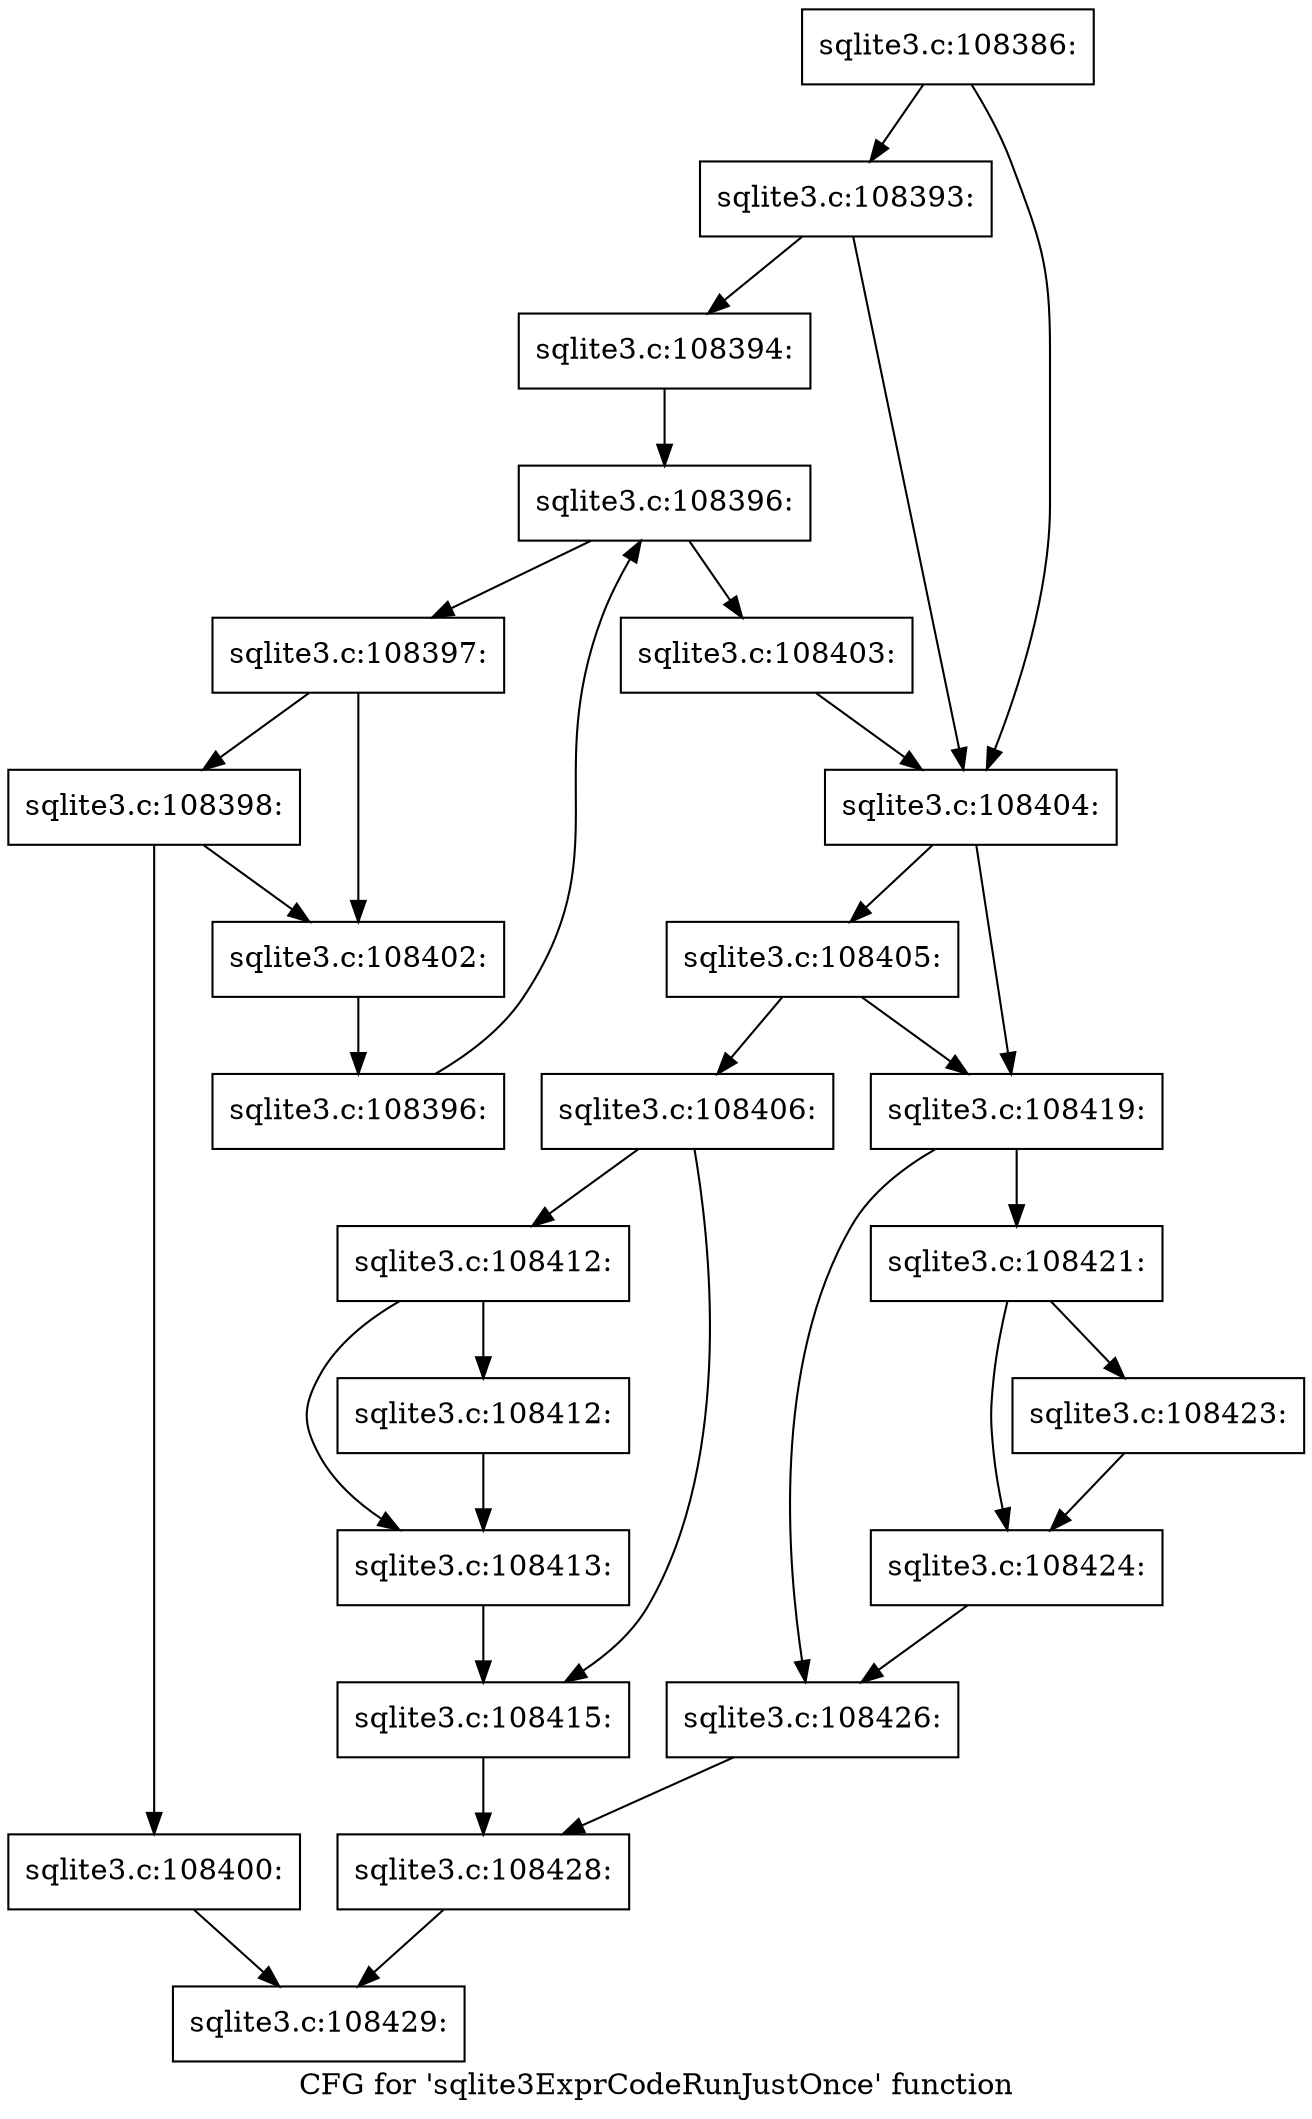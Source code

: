 digraph "CFG for 'sqlite3ExprCodeRunJustOnce' function" {
	label="CFG for 'sqlite3ExprCodeRunJustOnce' function";

	Node0x55c0f5f0d6b0 [shape=record,label="{sqlite3.c:108386:}"];
	Node0x55c0f5f0d6b0 -> Node0x55c0f8b6f270;
	Node0x55c0f5f0d6b0 -> Node0x55c0f8b6f220;
	Node0x55c0f8b6f270 [shape=record,label="{sqlite3.c:108393:}"];
	Node0x55c0f8b6f270 -> Node0x55c0f8b6f1d0;
	Node0x55c0f8b6f270 -> Node0x55c0f8b6f220;
	Node0x55c0f8b6f1d0 [shape=record,label="{sqlite3.c:108394:}"];
	Node0x55c0f8b6f1d0 -> Node0x55c0f8b70480;
	Node0x55c0f8b70480 [shape=record,label="{sqlite3.c:108396:}"];
	Node0x55c0f8b70480 -> Node0x55c0f8b706a0;
	Node0x55c0f8b70480 -> Node0x55c0f8b6fd90;
	Node0x55c0f8b706a0 [shape=record,label="{sqlite3.c:108397:}"];
	Node0x55c0f8b706a0 -> Node0x55c0f8b70b50;
	Node0x55c0f8b706a0 -> Node0x55c0f8b70b00;
	Node0x55c0f8b70b50 [shape=record,label="{sqlite3.c:108398:}"];
	Node0x55c0f8b70b50 -> Node0x55c0f8b70ab0;
	Node0x55c0f8b70b50 -> Node0x55c0f8b70b00;
	Node0x55c0f8b70ab0 [shape=record,label="{sqlite3.c:108400:}"];
	Node0x55c0f8b70ab0 -> Node0x55c0f8b52820;
	Node0x55c0f8b70b00 [shape=record,label="{sqlite3.c:108402:}"];
	Node0x55c0f8b70b00 -> Node0x55c0f8b70610;
	Node0x55c0f8b70610 [shape=record,label="{sqlite3.c:108396:}"];
	Node0x55c0f8b70610 -> Node0x55c0f8b70480;
	Node0x55c0f8b6fd90 [shape=record,label="{sqlite3.c:108403:}"];
	Node0x55c0f8b6fd90 -> Node0x55c0f8b6f220;
	Node0x55c0f8b6f220 [shape=record,label="{sqlite3.c:108404:}"];
	Node0x55c0f8b6f220 -> Node0x55c0f8b72af0;
	Node0x55c0f8b6f220 -> Node0x55c0f8b72aa0;
	Node0x55c0f8b72af0 [shape=record,label="{sqlite3.c:108405:}"];
	Node0x55c0f8b72af0 -> Node0x55c0f5f15e40;
	Node0x55c0f8b72af0 -> Node0x55c0f8b72aa0;
	Node0x55c0f5f15e40 [shape=record,label="{sqlite3.c:108406:}"];
	Node0x55c0f5f15e40 -> Node0x55c0f8b74080;
	Node0x55c0f5f15e40 -> Node0x55c0f8b74030;
	Node0x55c0f8b74030 [shape=record,label="{sqlite3.c:108412:}"];
	Node0x55c0f8b74030 -> Node0x55c0f8b74680;
	Node0x55c0f8b74030 -> Node0x55c0f8b746d0;
	Node0x55c0f8b74680 [shape=record,label="{sqlite3.c:108412:}"];
	Node0x55c0f8b74680 -> Node0x55c0f8b746d0;
	Node0x55c0f8b746d0 [shape=record,label="{sqlite3.c:108413:}"];
	Node0x55c0f8b746d0 -> Node0x55c0f8b74080;
	Node0x55c0f8b74080 [shape=record,label="{sqlite3.c:108415:}"];
	Node0x55c0f8b74080 -> Node0x55c0f8b718e0;
	Node0x55c0f8b72aa0 [shape=record,label="{sqlite3.c:108419:}"];
	Node0x55c0f8b72aa0 -> Node0x55c0f8b76030;
	Node0x55c0f8b72aa0 -> Node0x55c0f8b76080;
	Node0x55c0f8b76030 [shape=record,label="{sqlite3.c:108421:}"];
	Node0x55c0f8b76030 -> Node0x55c0f8b77620;
	Node0x55c0f8b76030 -> Node0x55c0f8b77670;
	Node0x55c0f8b77620 [shape=record,label="{sqlite3.c:108423:}"];
	Node0x55c0f8b77620 -> Node0x55c0f8b77670;
	Node0x55c0f8b77670 [shape=record,label="{sqlite3.c:108424:}"];
	Node0x55c0f8b77670 -> Node0x55c0f8b76080;
	Node0x55c0f8b76080 [shape=record,label="{sqlite3.c:108426:}"];
	Node0x55c0f8b76080 -> Node0x55c0f8b718e0;
	Node0x55c0f8b718e0 [shape=record,label="{sqlite3.c:108428:}"];
	Node0x55c0f8b718e0 -> Node0x55c0f8b52820;
	Node0x55c0f8b52820 [shape=record,label="{sqlite3.c:108429:}"];
}
